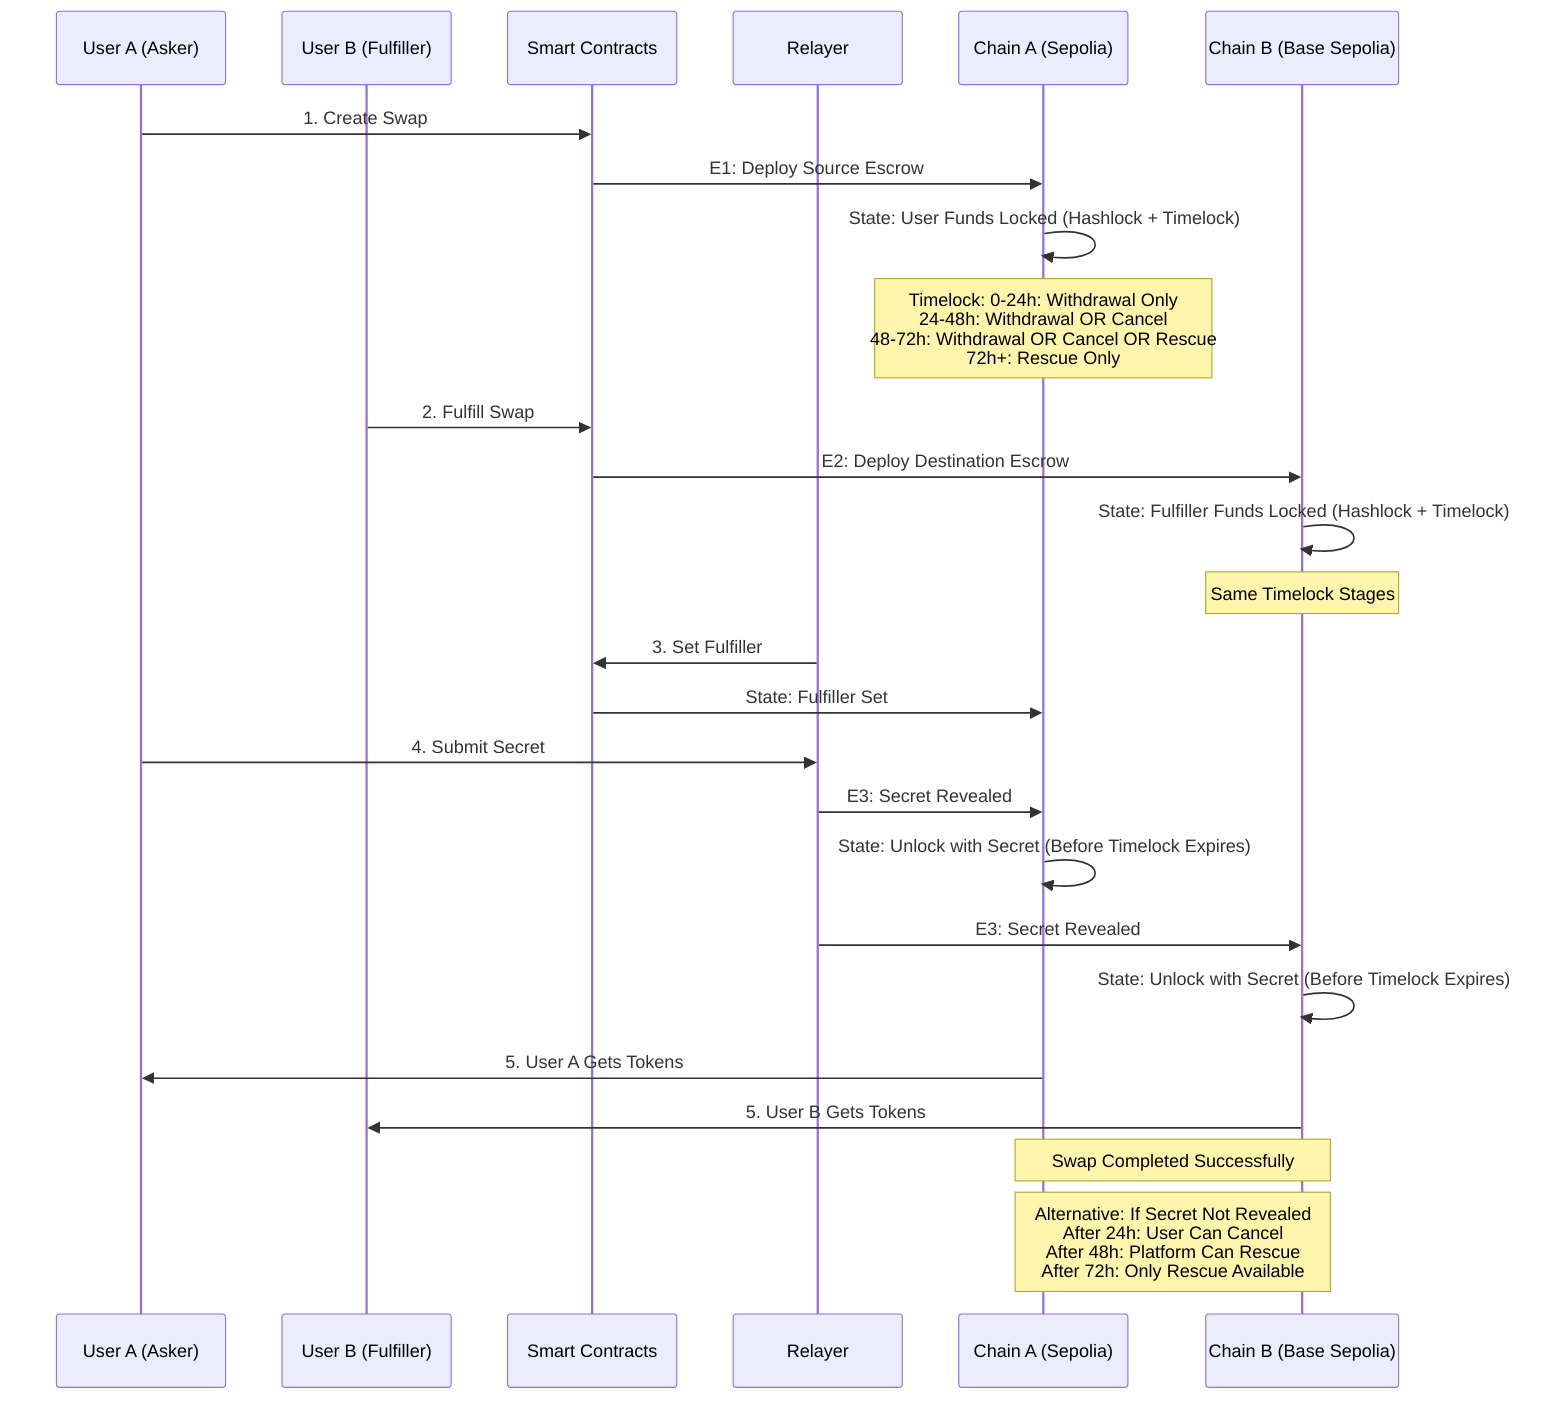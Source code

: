 sequenceDiagram
    participant U1 as User A (Asker)
    participant U2 as User B (Fulfiller)
    participant SC as Smart Contracts
    participant R as Relayer
    participant CA as Chain A (Sepolia)
    participant CB as Chain B (Base Sepolia)

    U1->>SC: 1. Create Swap
    SC->>CA: E1: Deploy Source Escrow
    CA->>CA: State: User Funds Locked (Hashlock + Timelock)
    Note over CA: Timelock: 0-24h: Withdrawal Only<br/>24-48h: Withdrawal OR Cancel<br/>48-72h: Withdrawal OR Cancel OR Rescue<br/>72h+: Rescue Only
    
    U2->>SC: 2. Fulfill Swap
    SC->>CB: E2: Deploy Destination Escrow
    CB->>CB: State: Fulfiller Funds Locked (Hashlock + Timelock)
    Note over CB: Same Timelock Stages
    
    R->>SC: 3. Set Fulfiller
    SC->>CA: State: Fulfiller Set
    
    U1->>R: 4. Submit Secret
    R->>CA: E3: Secret Revealed
    CA->>CA: State: Unlock with Secret (Before Timelock Expires)
    R->>CB: E3: Secret Revealed
    CB->>CB: State: Unlock with Secret (Before Timelock Expires)
    
    CA->>U1: 5. User A Gets Tokens
    CB->>U2: 5. User B Gets Tokens
    
    Note over CA,CB: Swap Completed Successfully
    
    Note over CA,CB: Alternative: If Secret Not Revealed<br/>After 24h: User Can Cancel<br/>After 48h: Platform Can Rescue<br/>After 72h: Only Rescue Available